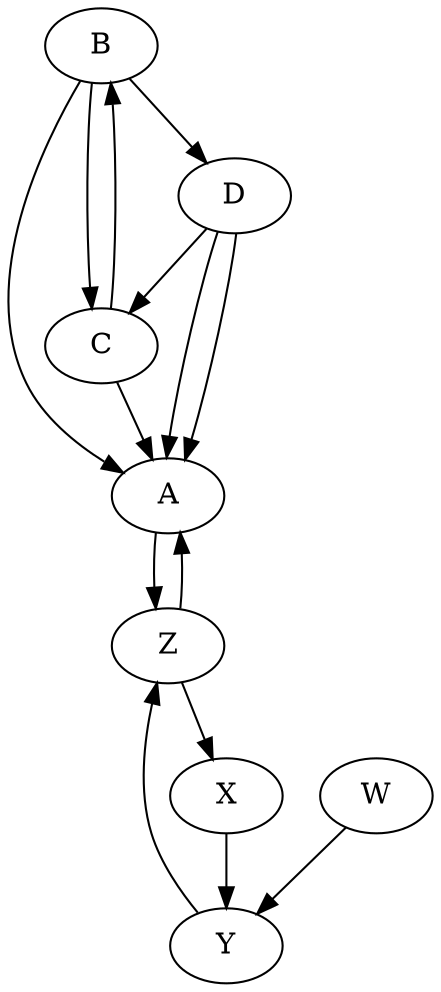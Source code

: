 digraph G {
   B -> A [level="Observer"];
   B -> C [level="Observer"];
   B -> D [level="Master"];
   D -> A [level="Observer"];
   C -> A [level="Observer"];
   D -> A [level="Master"];
   D -> C [level="Observer"];
   C -> B [level="Observer"];
   X -> Y [level="Observer"];
   Z -> X [level="Observer"];
   Y -> Z [level="Observer"];
   W -> Y [level="Observer"];
   A -> Z [level="Master"];
   Z -> A [level="Master"];   
}
